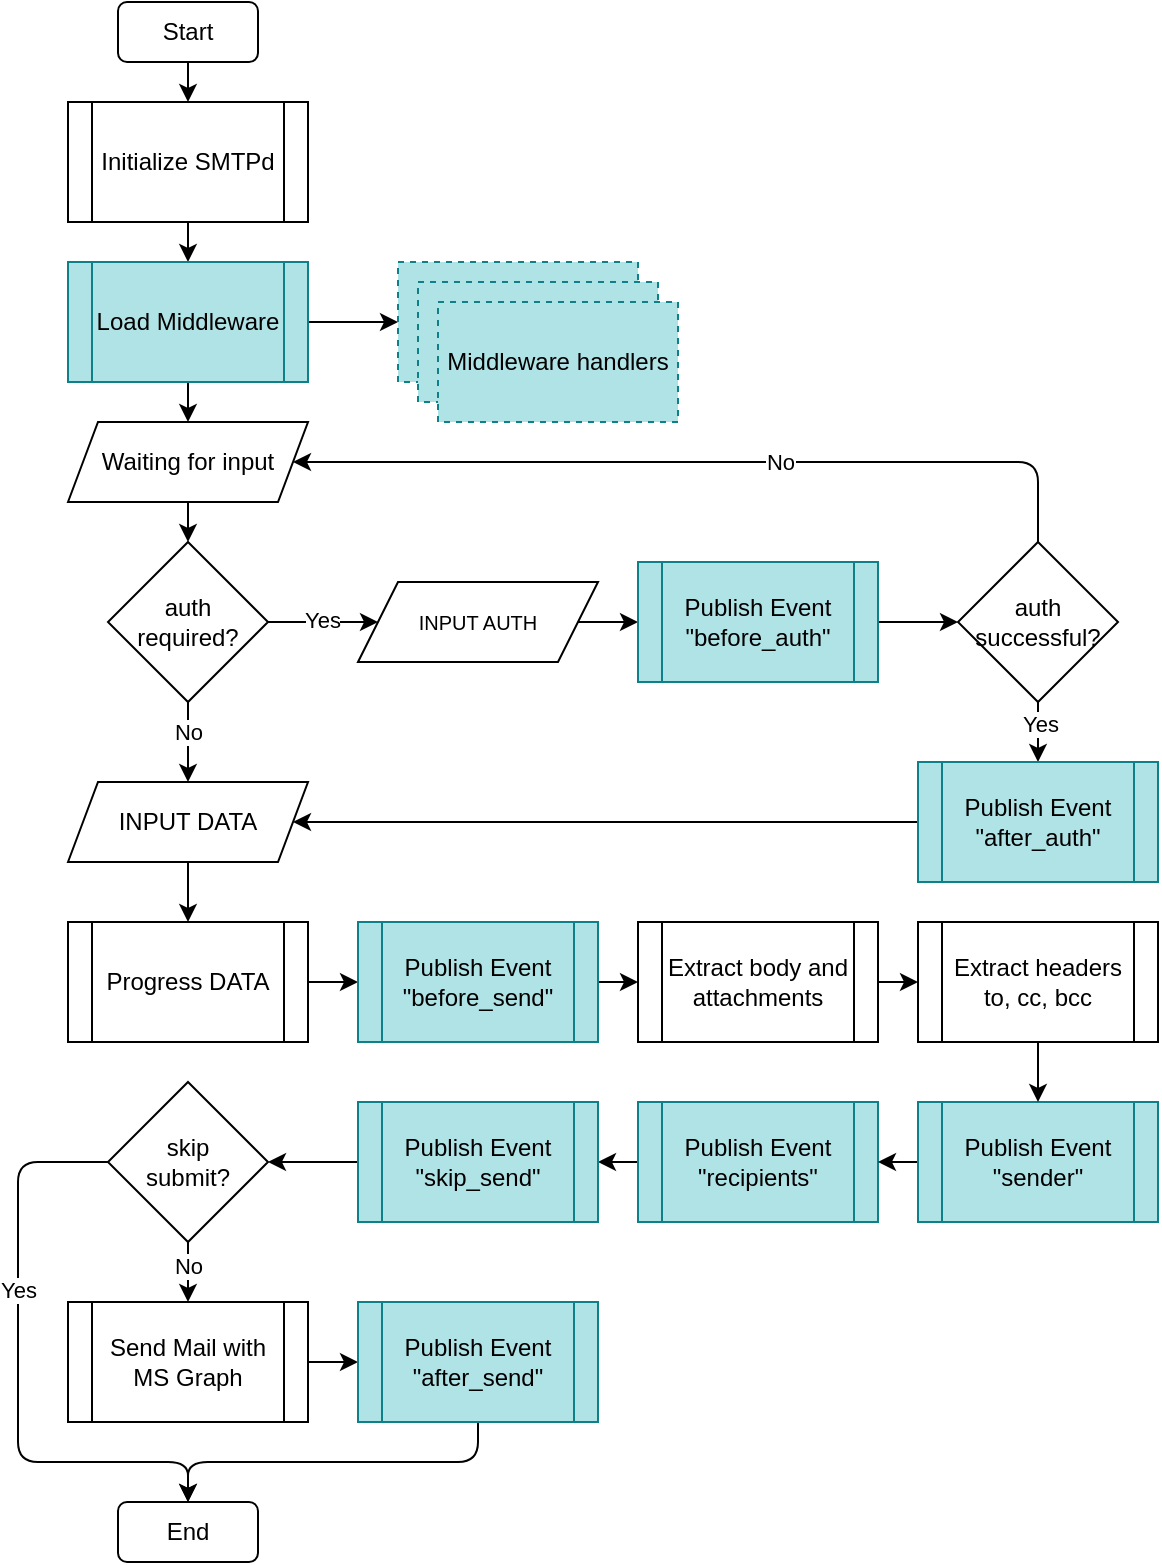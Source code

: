 <mxfile scale="1" border="20">
    <diagram id="ZXEy_okIubqBB3eVG5TF" name="Page-1">
        <mxGraphModel dx="339" dy="436" grid="1" gridSize="10" guides="1" tooltips="1" connect="1" arrows="1" fold="1" page="1" pageScale="1" pageWidth="800" pageHeight="800" math="0" shadow="0">
            <root>
                <mxCell id="0"/>
                <mxCell id="1" parent="0"/>
                <mxCell id="5" value="" style="edgeStyle=none;html=1;strokeColor=default;" parent="1" source="2" target="4" edge="1">
                    <mxGeometry relative="1" as="geometry"/>
                </mxCell>
                <mxCell id="2" value="Start" style="rounded=1;whiteSpace=wrap;html=1;" parent="1" vertex="1">
                    <mxGeometry x="80" y="10" width="70" height="30" as="geometry"/>
                </mxCell>
                <mxCell id="3" value="End" style="rounded=1;whiteSpace=wrap;html=1;" parent="1" vertex="1">
                    <mxGeometry x="80" y="760" width="70" height="30" as="geometry"/>
                </mxCell>
                <mxCell id="7" value="" style="edgeStyle=none;html=1;entryX=0.5;entryY=0;entryDx=0;entryDy=0;strokeColor=default;" parent="1" source="4" target="15" edge="1">
                    <mxGeometry relative="1" as="geometry"/>
                </mxCell>
                <mxCell id="4" value="Initialize SMTPd" style="shape=process;whiteSpace=wrap;html=1;backgroundOutline=1;" parent="1" vertex="1">
                    <mxGeometry x="55" y="60" width="120" height="60" as="geometry"/>
                </mxCell>
                <mxCell id="36" value="" style="edgeStyle=none;html=1;" parent="1" source="6" target="13" edge="1">
                    <mxGeometry relative="1" as="geometry"/>
                </mxCell>
                <mxCell id="6" value="INPUT DATA" style="shape=parallelogram;perimeter=parallelogramPerimeter;whiteSpace=wrap;html=1;fixedSize=1;size=15;" parent="1" vertex="1">
                    <mxGeometry x="55" y="400" width="120" height="40" as="geometry"/>
                </mxCell>
                <mxCell id="74" value="" style="edgeStyle=none;html=1;" parent="1" source="13" target="73" edge="1">
                    <mxGeometry relative="1" as="geometry"/>
                </mxCell>
                <mxCell id="13" value="Progress DATA" style="shape=process;whiteSpace=wrap;html=1;backgroundOutline=1;" parent="1" vertex="1">
                    <mxGeometry x="55" y="470" width="120" height="60" as="geometry"/>
                </mxCell>
                <mxCell id="17" value="" style="edgeStyle=none;html=1;entryX=0.5;entryY=0;entryDx=0;entryDy=0;" parent="1" source="15" target="52" edge="1">
                    <mxGeometry relative="1" as="geometry"/>
                </mxCell>
                <mxCell id="113" style="edgeStyle=none;html=1;entryX=0;entryY=0.5;entryDx=0;entryDy=0;" parent="1" source="15" target="97" edge="1">
                    <mxGeometry relative="1" as="geometry"/>
                </mxCell>
                <mxCell id="15" value="Load Middleware" style="shape=process;whiteSpace=wrap;html=1;backgroundOutline=1;fillColor=#b0e3e6;strokeColor=#0e8088;" parent="1" vertex="1">
                    <mxGeometry x="55" y="140" width="120" height="60" as="geometry"/>
                </mxCell>
                <mxCell id="23" value="" style="edgeStyle=none;html=1;" parent="1" source="21" target="22" edge="1">
                    <mxGeometry relative="1" as="geometry"/>
                </mxCell>
                <mxCell id="24" value="Yes" style="edgeLabel;html=1;align=center;verticalAlign=middle;resizable=0;points=[];" parent="23" vertex="1" connectable="0">
                    <mxGeometry x="-0.024" y="1" relative="1" as="geometry">
                        <mxPoint as="offset"/>
                    </mxGeometry>
                </mxCell>
                <mxCell id="26" value="" style="edgeStyle=none;html=1;" parent="1" source="21" target="6" edge="1">
                    <mxGeometry relative="1" as="geometry"/>
                </mxCell>
                <mxCell id="27" value="No" style="edgeLabel;html=1;align=center;verticalAlign=middle;resizable=0;points=[];" parent="26" vertex="1" connectable="0">
                    <mxGeometry y="-3" relative="1" as="geometry">
                        <mxPoint x="3" y="-5" as="offset"/>
                    </mxGeometry>
                </mxCell>
                <mxCell id="21" value="auth&lt;br&gt;required?" style="rhombus;whiteSpace=wrap;html=1;fontSize=12;" parent="1" vertex="1">
                    <mxGeometry x="75" y="280" width="80" height="80" as="geometry"/>
                </mxCell>
                <mxCell id="61" value="" style="edgeStyle=none;html=1;" parent="1" source="22" target="60" edge="1">
                    <mxGeometry relative="1" as="geometry"/>
                </mxCell>
                <mxCell id="22" value="INPUT AUTH" style="shape=parallelogram;perimeter=parallelogramPerimeter;whiteSpace=wrap;html=1;fixedSize=1;fontSize=10;" parent="1" vertex="1">
                    <mxGeometry x="200" y="300" width="120" height="40" as="geometry"/>
                </mxCell>
                <mxCell id="65" value="" style="edgeStyle=none;html=1;entryX=1;entryY=0.5;entryDx=0;entryDy=0;" parent="1" source="29" target="52" edge="1">
                    <mxGeometry relative="1" as="geometry">
                        <mxPoint x="620" y="330" as="targetPoint"/>
                        <Array as="points">
                            <mxPoint x="540" y="240"/>
                        </Array>
                    </mxGeometry>
                </mxCell>
                <mxCell id="66" value="No" style="edgeLabel;html=1;align=center;verticalAlign=middle;resizable=0;points=[];" parent="65" vertex="1" connectable="0">
                    <mxGeometry x="-0.342" relative="1" as="geometry">
                        <mxPoint x="-34" as="offset"/>
                    </mxGeometry>
                </mxCell>
                <mxCell id="68" value="" style="edgeStyle=none;html=1;entryX=0.5;entryY=0;entryDx=0;entryDy=0;" parent="1" source="29" target="70" edge="1">
                    <mxGeometry relative="1" as="geometry">
                        <mxPoint x="540" y="410" as="targetPoint"/>
                    </mxGeometry>
                </mxCell>
                <mxCell id="69" value="Yes" style="edgeLabel;html=1;align=center;verticalAlign=middle;resizable=0;points=[];" parent="68" vertex="1" connectable="0">
                    <mxGeometry x="-0.292" y="1" relative="1" as="geometry">
                        <mxPoint as="offset"/>
                    </mxGeometry>
                </mxCell>
                <mxCell id="29" value="auth successful?" style="rhombus;whiteSpace=wrap;html=1;fontSize=12;spacing=2;" parent="1" vertex="1">
                    <mxGeometry x="500" y="280" width="80" height="80" as="geometry"/>
                </mxCell>
                <mxCell id="115" value="" style="edgeStyle=none;html=1;" edge="1" parent="1" source="44" target="114">
                    <mxGeometry relative="1" as="geometry"/>
                </mxCell>
                <mxCell id="44" value="Send Mail with MS Graph" style="shape=process;whiteSpace=wrap;html=1;backgroundOutline=1;" parent="1" vertex="1">
                    <mxGeometry x="55" y="660" width="120" height="60" as="geometry"/>
                </mxCell>
                <mxCell id="53" value="" style="edgeStyle=none;html=1;" parent="1" source="52" target="21" edge="1">
                    <mxGeometry relative="1" as="geometry"/>
                </mxCell>
                <mxCell id="52" value="Waiting for input" style="shape=parallelogram;perimeter=parallelogramPerimeter;whiteSpace=wrap;html=1;fixedSize=1;size=15;" parent="1" vertex="1">
                    <mxGeometry x="55" y="220" width="120" height="40" as="geometry"/>
                </mxCell>
                <mxCell id="64" value="" style="edgeStyle=none;html=1;entryX=0;entryY=0.5;entryDx=0;entryDy=0;" parent="1" source="60" target="29" edge="1">
                    <mxGeometry relative="1" as="geometry">
                        <mxPoint x="570" y="330" as="targetPoint"/>
                    </mxGeometry>
                </mxCell>
                <mxCell id="60" value="Publish Event&#xa;&quot;before_auth&quot;" style="shape=process;backgroundOutline=1;fontSize=12;fillColor=#b0e3e6;strokeColor=#0e8088;whiteSpace=wrap;align=center;verticalAlign=middle;fontFamily=Helvetica;" parent="1" vertex="1">
                    <mxGeometry x="340" y="290" width="120" height="60" as="geometry"/>
                </mxCell>
                <mxCell id="72" style="edgeStyle=none;html=1;entryX=1;entryY=0.5;entryDx=0;entryDy=0;" parent="1" source="70" target="6" edge="1">
                    <mxGeometry relative="1" as="geometry"/>
                </mxCell>
                <mxCell id="70" value="Publish Event&#xa;&quot;after_auth&quot;" style="shape=process;whiteSpace=wrap;backgroundOutline=1;fontSize=12;fillColor=#b0e3e6;strokeColor=#0e8088;" parent="1" vertex="1">
                    <mxGeometry x="480" y="390" width="120" height="60" as="geometry"/>
                </mxCell>
                <mxCell id="83" value="" style="edgeStyle=none;html=1;" parent="1" source="73" target="82" edge="1">
                    <mxGeometry relative="1" as="geometry"/>
                </mxCell>
                <mxCell id="73" value="Publish Event&#xa;&quot;before_send&quot;" style="shape=process;whiteSpace=wrap;backgroundOutline=1;fillColor=#b0e3e6;strokeColor=#0e8088;" parent="1" vertex="1">
                    <mxGeometry x="200" y="470" width="120" height="60" as="geometry"/>
                </mxCell>
                <mxCell id="89" value="" style="edgeStyle=none;html=1;" parent="1" source="78" target="88" edge="1">
                    <mxGeometry relative="1" as="geometry"/>
                </mxCell>
                <mxCell id="78" value="Publish Event&#xa;&quot;recipients&quot;" style="shape=process;whiteSpace=wrap;backgroundOutline=1;fillColor=#b0e3e6;strokeColor=#0e8088;" parent="1" vertex="1">
                    <mxGeometry x="340" y="560" width="120" height="60" as="geometry"/>
                </mxCell>
                <mxCell id="87" value="" style="edgeStyle=none;html=1;" parent="1" source="76" target="78" edge="1">
                    <mxGeometry relative="1" as="geometry"/>
                </mxCell>
                <mxCell id="76" value="Publish Event&#xa;&quot;sender&quot;" style="shape=process;whiteSpace=wrap;backgroundOutline=1;fillColor=#b0e3e6;strokeColor=#0e8088;" parent="1" vertex="1">
                    <mxGeometry x="480" y="560" width="120" height="60" as="geometry"/>
                </mxCell>
                <mxCell id="85" value="" style="edgeStyle=none;html=1;" parent="1" source="82" target="84" edge="1">
                    <mxGeometry relative="1" as="geometry"/>
                </mxCell>
                <mxCell id="82" value="Extract body and attachments" style="shape=process;whiteSpace=wrap;html=1;backgroundOutline=1;" parent="1" vertex="1">
                    <mxGeometry x="340" y="470" width="120" height="60" as="geometry"/>
                </mxCell>
                <mxCell id="86" value="" style="edgeStyle=none;html=1;" parent="1" source="84" target="76" edge="1">
                    <mxGeometry relative="1" as="geometry"/>
                </mxCell>
                <mxCell id="84" value="Extract headers&lt;br&gt;to, cc, bcc" style="shape=process;whiteSpace=wrap;html=1;backgroundOutline=1;" parent="1" vertex="1">
                    <mxGeometry x="480" y="470" width="120" height="60" as="geometry"/>
                </mxCell>
                <mxCell id="91" value="" style="edgeStyle=none;html=1;" parent="1" source="88" target="90" edge="1">
                    <mxGeometry relative="1" as="geometry"/>
                </mxCell>
                <mxCell id="88" value="Publish Event&#xa;&quot;skip_send&quot;" style="shape=process;whiteSpace=wrap;backgroundOutline=1;fillColor=#b0e3e6;strokeColor=#0e8088;" parent="1" vertex="1">
                    <mxGeometry x="200" y="560" width="120" height="60" as="geometry"/>
                </mxCell>
                <mxCell id="92" value="" style="edgeStyle=none;html=1;" parent="1" source="90" target="44" edge="1">
                    <mxGeometry relative="1" as="geometry"/>
                </mxCell>
                <mxCell id="94" value="No" style="edgeLabel;html=1;align=center;verticalAlign=middle;resizable=0;points=[];" parent="92" vertex="1" connectable="0">
                    <mxGeometry x="-0.193" relative="1" as="geometry">
                        <mxPoint as="offset"/>
                    </mxGeometry>
                </mxCell>
                <mxCell id="95" style="edgeStyle=none;html=1;entryX=0.5;entryY=0;entryDx=0;entryDy=0;" parent="1" source="90" target="3" edge="1">
                    <mxGeometry relative="1" as="geometry">
                        <Array as="points">
                            <mxPoint x="30" y="590"/>
                            <mxPoint x="30" y="670"/>
                            <mxPoint x="30" y="740"/>
                            <mxPoint x="115" y="740"/>
                        </Array>
                    </mxGeometry>
                </mxCell>
                <mxCell id="96" value="Yes" style="edgeLabel;html=1;align=center;verticalAlign=middle;resizable=0;points=[];" parent="95" vertex="1" connectable="0">
                    <mxGeometry x="-0.347" relative="1" as="geometry">
                        <mxPoint y="11" as="offset"/>
                    </mxGeometry>
                </mxCell>
                <mxCell id="90" value="skip&lt;br&gt;submit?" style="rhombus;whiteSpace=wrap;html=1;fontSize=12;spacing=4;" parent="1" vertex="1">
                    <mxGeometry x="75" y="550" width="80" height="80" as="geometry"/>
                </mxCell>
                <mxCell id="97" value="" style="rounded=0;whiteSpace=wrap;html=1;dashed=1;fillColor=#b0e3e6;strokeColor=#0e8088;" parent="1" vertex="1">
                    <mxGeometry x="220" y="140" width="120" height="60" as="geometry"/>
                </mxCell>
                <mxCell id="98" value="" style="rounded=0;whiteSpace=wrap;html=1;dashed=1;fillColor=#b0e3e6;strokeColor=#0e8088;" parent="1" vertex="1">
                    <mxGeometry x="230" y="150" width="120" height="60" as="geometry"/>
                </mxCell>
                <mxCell id="99" value="Middleware handlers" style="rounded=0;whiteSpace=wrap;html=1;dashed=1;fillColor=#b0e3e6;strokeColor=#0e8088;" parent="1" vertex="1">
                    <mxGeometry x="240" y="160" width="120" height="60" as="geometry"/>
                </mxCell>
                <mxCell id="116" style="edgeStyle=none;html=1;entryX=0.5;entryY=0;entryDx=0;entryDy=0;" edge="1" parent="1" source="114" target="3">
                    <mxGeometry relative="1" as="geometry">
                        <Array as="points">
                            <mxPoint x="260" y="740"/>
                            <mxPoint x="115" y="740"/>
                        </Array>
                    </mxGeometry>
                </mxCell>
                <mxCell id="114" value="Publish Event&lt;br&gt;&quot;after_send&quot;" style="shape=process;whiteSpace=wrap;html=1;backgroundOutline=1;fillColor=#b0e3e6;strokeColor=#0e8088;" vertex="1" parent="1">
                    <mxGeometry x="200" y="660" width="120" height="60" as="geometry"/>
                </mxCell>
            </root>
        </mxGraphModel>
    </diagram>
</mxfile>